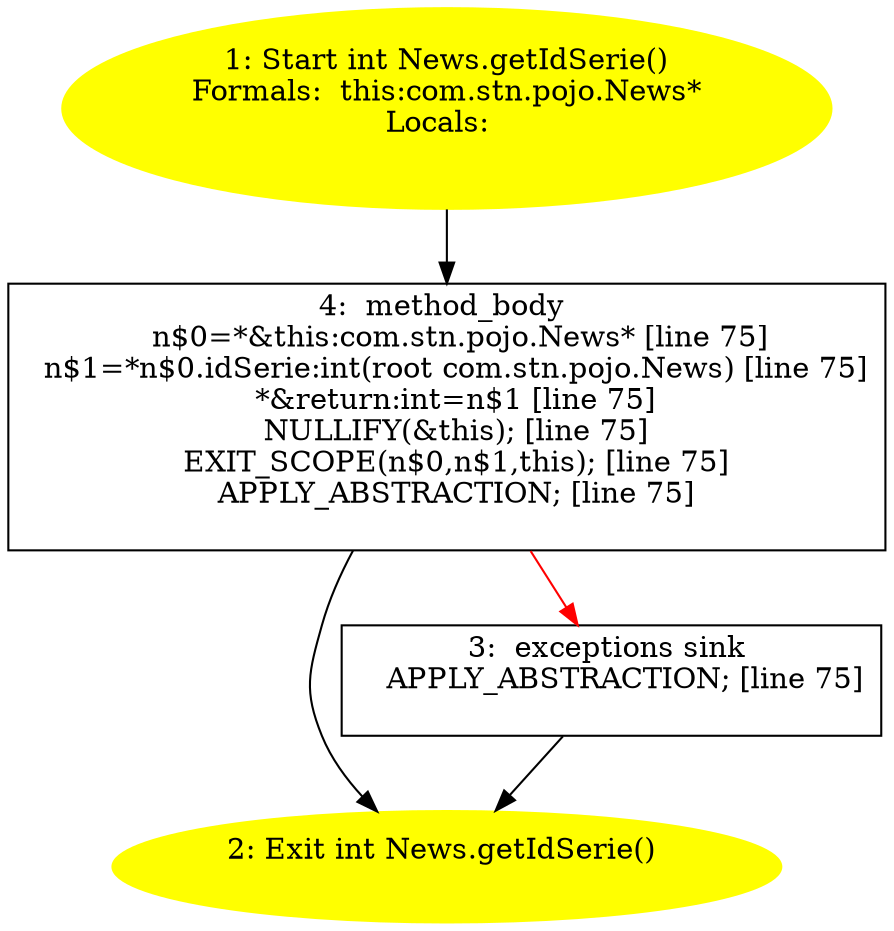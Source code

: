 /* @generated */
digraph cfg {
"com.stn.pojo.News.getIdSerie():int.408753867c644201558405695d302bcc_1" [label="1: Start int News.getIdSerie()\nFormals:  this:com.stn.pojo.News*\nLocals:  \n  " color=yellow style=filled]
	

	 "com.stn.pojo.News.getIdSerie():int.408753867c644201558405695d302bcc_1" -> "com.stn.pojo.News.getIdSerie():int.408753867c644201558405695d302bcc_4" ;
"com.stn.pojo.News.getIdSerie():int.408753867c644201558405695d302bcc_2" [label="2: Exit int News.getIdSerie() \n  " color=yellow style=filled]
	

"com.stn.pojo.News.getIdSerie():int.408753867c644201558405695d302bcc_3" [label="3:  exceptions sink \n   APPLY_ABSTRACTION; [line 75]\n " shape="box"]
	

	 "com.stn.pojo.News.getIdSerie():int.408753867c644201558405695d302bcc_3" -> "com.stn.pojo.News.getIdSerie():int.408753867c644201558405695d302bcc_2" ;
"com.stn.pojo.News.getIdSerie():int.408753867c644201558405695d302bcc_4" [label="4:  method_body \n   n$0=*&this:com.stn.pojo.News* [line 75]\n  n$1=*n$0.idSerie:int(root com.stn.pojo.News) [line 75]\n  *&return:int=n$1 [line 75]\n  NULLIFY(&this); [line 75]\n  EXIT_SCOPE(n$0,n$1,this); [line 75]\n  APPLY_ABSTRACTION; [line 75]\n " shape="box"]
	

	 "com.stn.pojo.News.getIdSerie():int.408753867c644201558405695d302bcc_4" -> "com.stn.pojo.News.getIdSerie():int.408753867c644201558405695d302bcc_2" ;
	 "com.stn.pojo.News.getIdSerie():int.408753867c644201558405695d302bcc_4" -> "com.stn.pojo.News.getIdSerie():int.408753867c644201558405695d302bcc_3" [color="red" ];
}
